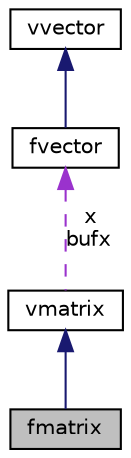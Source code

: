 digraph "fmatrix"
{
  edge [fontname="Helvetica",fontsize="10",labelfontname="Helvetica",labelfontsize="10"];
  node [fontname="Helvetica",fontsize="10",shape=record];
  Node1 [label="fmatrix",height=0.2,width=0.4,color="black", fillcolor="grey75", style="filled", fontcolor="black"];
  Node2 -> Node1 [dir="back",color="midnightblue",fontsize="10",style="solid",fontname="Helvetica"];
  Node2 [label="vmatrix",height=0.2,width=0.4,color="black", fillcolor="white", style="filled",URL="$classvmatrix.html"];
  Node3 -> Node2 [dir="back",color="darkorchid3",fontsize="10",style="dashed",label=" x\nbufx" ,fontname="Helvetica"];
  Node3 [label="fvector",height=0.2,width=0.4,color="black", fillcolor="white", style="filled",URL="$classfvector.html"];
  Node4 -> Node3 [dir="back",color="midnightblue",fontsize="10",style="solid",fontname="Helvetica"];
  Node4 [label="vvector",height=0.2,width=0.4,color="black", fillcolor="white", style="filled",URL="$classvvector.html"];
}
